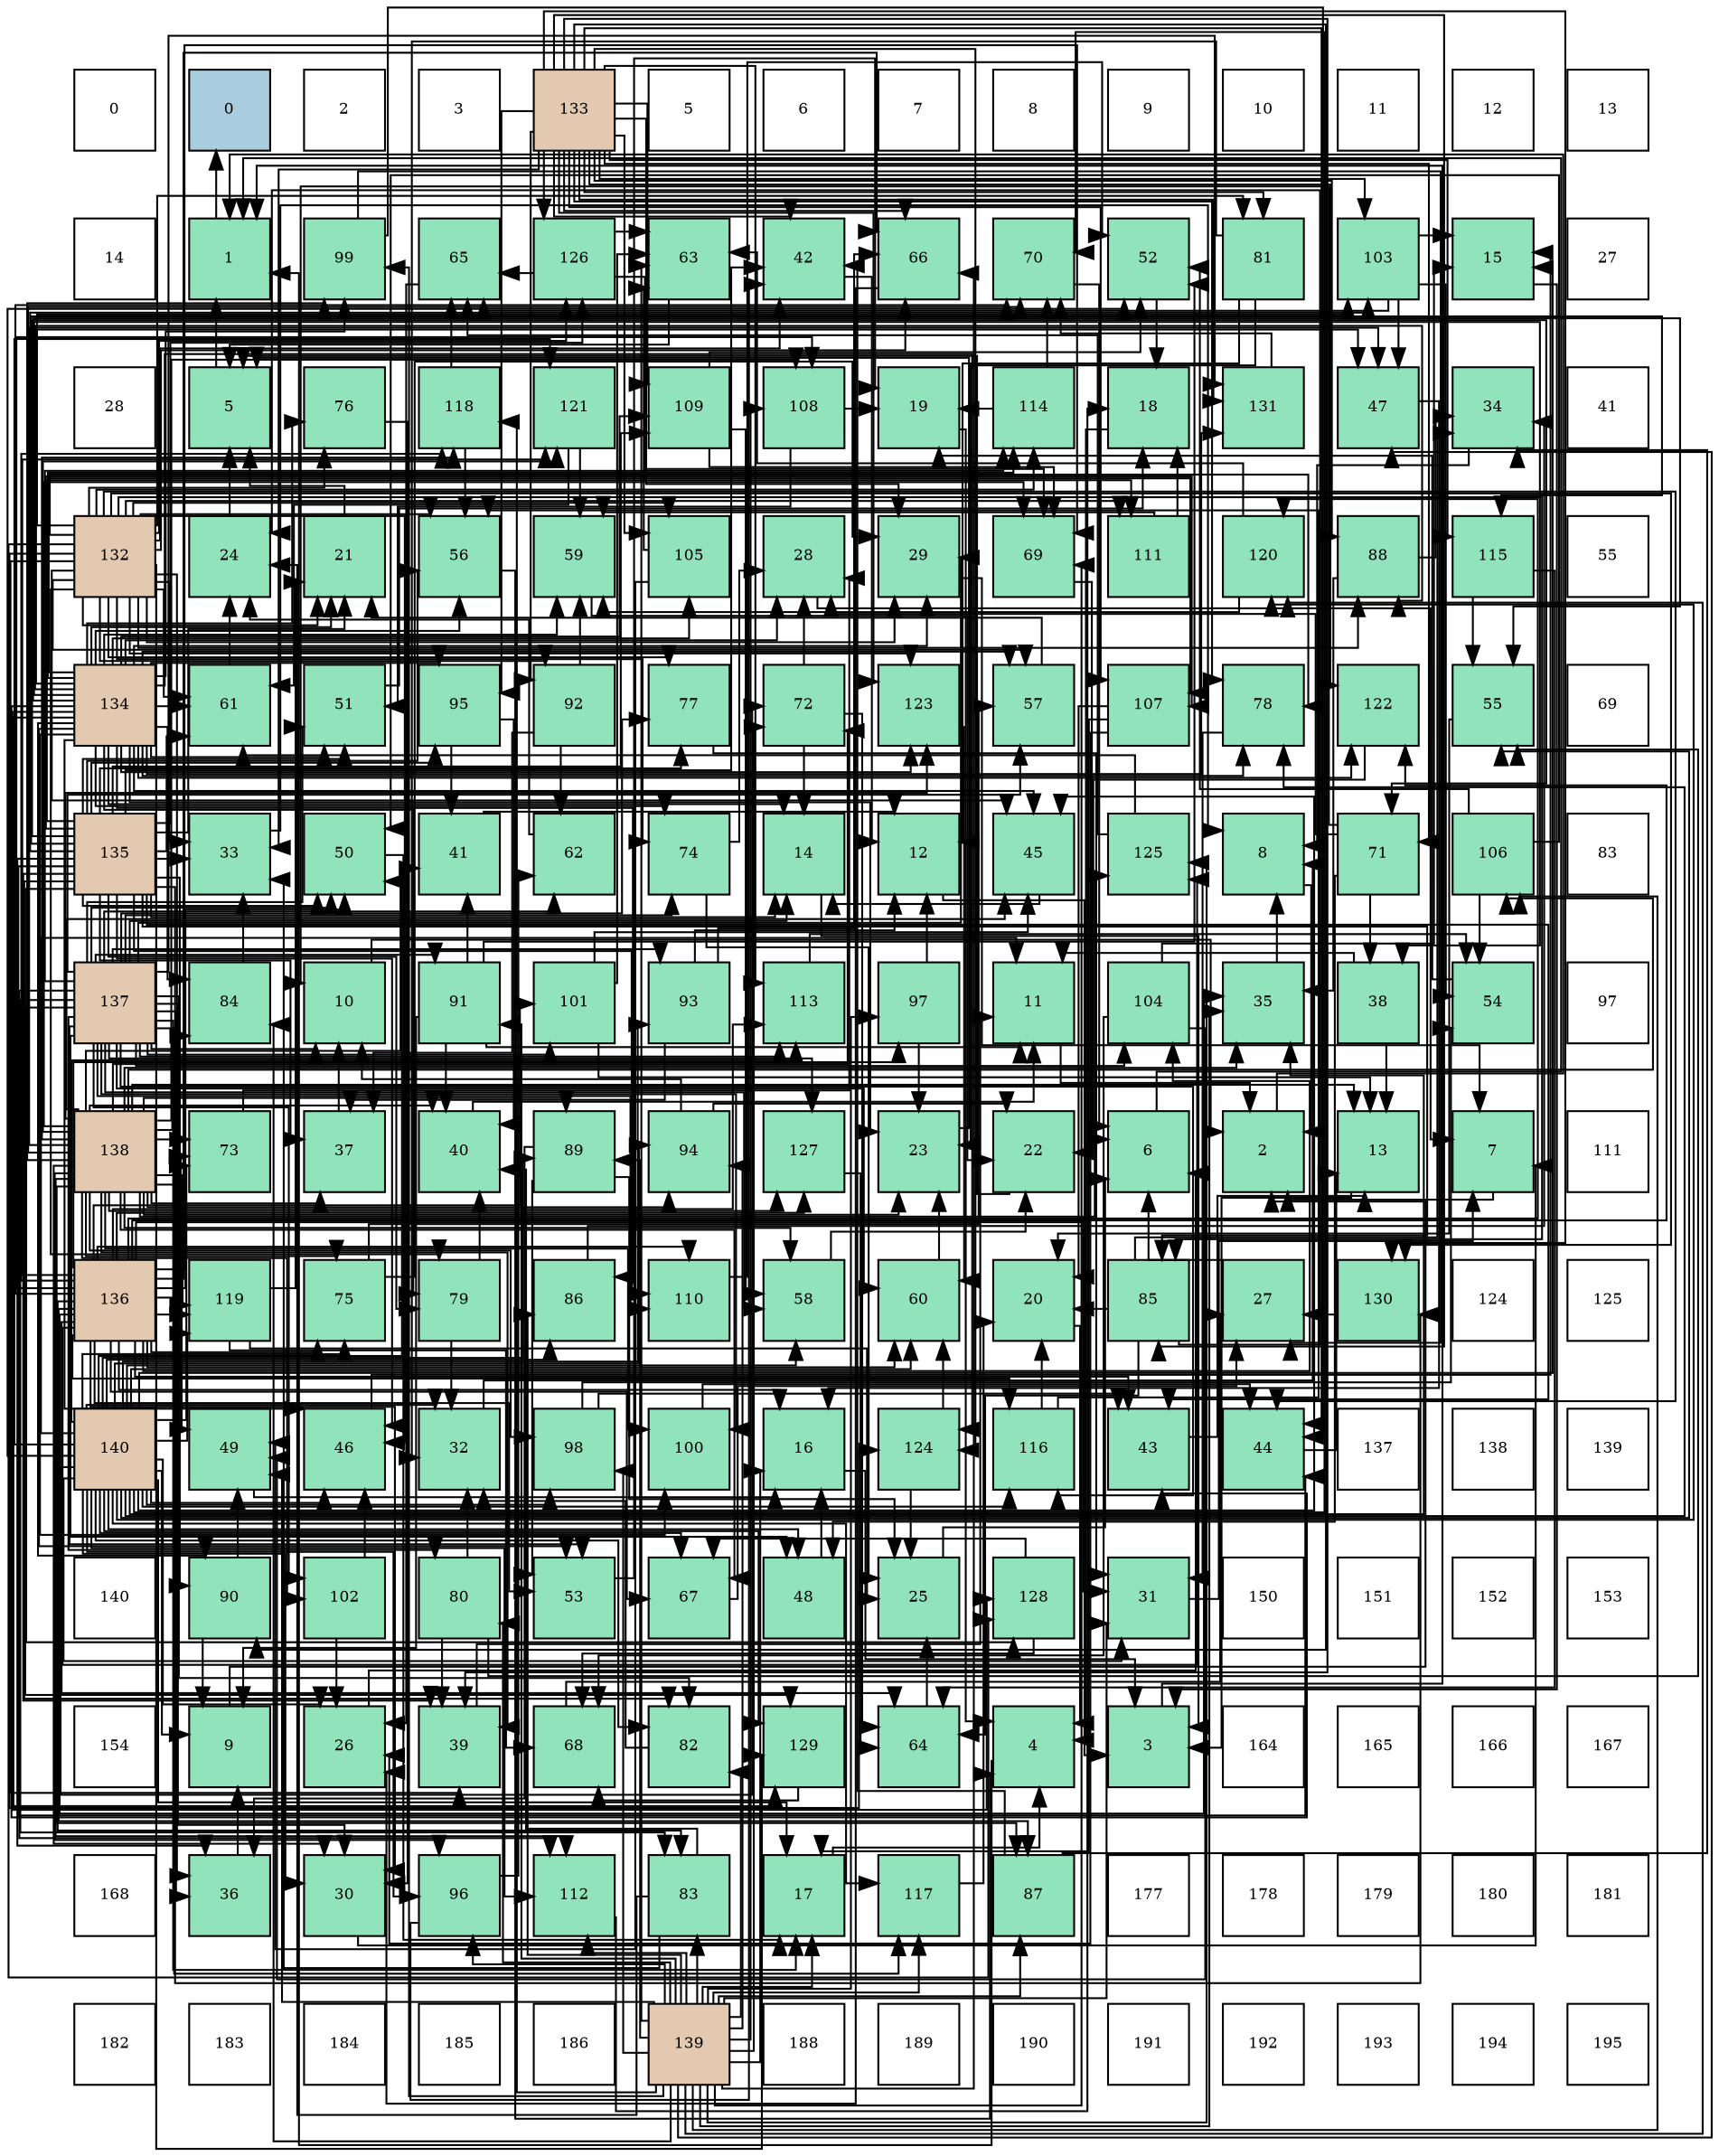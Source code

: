 digraph layout{
 rankdir=TB;
 splines=ortho;
 node [style=filled shape=square fixedsize=true width=0.6];
0[label="0", fontsize=8, fillcolor="#ffffff"];
1[label="0", fontsize=8, fillcolor="#a9ccde"];
2[label="2", fontsize=8, fillcolor="#ffffff"];
3[label="3", fontsize=8, fillcolor="#ffffff"];
4[label="133", fontsize=8, fillcolor="#e3c9af"];
5[label="5", fontsize=8, fillcolor="#ffffff"];
6[label="6", fontsize=8, fillcolor="#ffffff"];
7[label="7", fontsize=8, fillcolor="#ffffff"];
8[label="8", fontsize=8, fillcolor="#ffffff"];
9[label="9", fontsize=8, fillcolor="#ffffff"];
10[label="10", fontsize=8, fillcolor="#ffffff"];
11[label="11", fontsize=8, fillcolor="#ffffff"];
12[label="12", fontsize=8, fillcolor="#ffffff"];
13[label="13", fontsize=8, fillcolor="#ffffff"];
14[label="14", fontsize=8, fillcolor="#ffffff"];
15[label="1", fontsize=8, fillcolor="#91e3bb"];
16[label="99", fontsize=8, fillcolor="#91e3bb"];
17[label="65", fontsize=8, fillcolor="#91e3bb"];
18[label="126", fontsize=8, fillcolor="#91e3bb"];
19[label="63", fontsize=8, fillcolor="#91e3bb"];
20[label="42", fontsize=8, fillcolor="#91e3bb"];
21[label="66", fontsize=8, fillcolor="#91e3bb"];
22[label="70", fontsize=8, fillcolor="#91e3bb"];
23[label="52", fontsize=8, fillcolor="#91e3bb"];
24[label="81", fontsize=8, fillcolor="#91e3bb"];
25[label="103", fontsize=8, fillcolor="#91e3bb"];
26[label="15", fontsize=8, fillcolor="#91e3bb"];
27[label="27", fontsize=8, fillcolor="#ffffff"];
28[label="28", fontsize=8, fillcolor="#ffffff"];
29[label="5", fontsize=8, fillcolor="#91e3bb"];
30[label="76", fontsize=8, fillcolor="#91e3bb"];
31[label="118", fontsize=8, fillcolor="#91e3bb"];
32[label="121", fontsize=8, fillcolor="#91e3bb"];
33[label="109", fontsize=8, fillcolor="#91e3bb"];
34[label="108", fontsize=8, fillcolor="#91e3bb"];
35[label="19", fontsize=8, fillcolor="#91e3bb"];
36[label="114", fontsize=8, fillcolor="#91e3bb"];
37[label="18", fontsize=8, fillcolor="#91e3bb"];
38[label="131", fontsize=8, fillcolor="#91e3bb"];
39[label="47", fontsize=8, fillcolor="#91e3bb"];
40[label="34", fontsize=8, fillcolor="#91e3bb"];
41[label="41", fontsize=8, fillcolor="#ffffff"];
42[label="132", fontsize=8, fillcolor="#e3c9af"];
43[label="24", fontsize=8, fillcolor="#91e3bb"];
44[label="21", fontsize=8, fillcolor="#91e3bb"];
45[label="56", fontsize=8, fillcolor="#91e3bb"];
46[label="59", fontsize=8, fillcolor="#91e3bb"];
47[label="105", fontsize=8, fillcolor="#91e3bb"];
48[label="28", fontsize=8, fillcolor="#91e3bb"];
49[label="29", fontsize=8, fillcolor="#91e3bb"];
50[label="69", fontsize=8, fillcolor="#91e3bb"];
51[label="111", fontsize=8, fillcolor="#91e3bb"];
52[label="120", fontsize=8, fillcolor="#91e3bb"];
53[label="88", fontsize=8, fillcolor="#91e3bb"];
54[label="115", fontsize=8, fillcolor="#91e3bb"];
55[label="55", fontsize=8, fillcolor="#ffffff"];
56[label="134", fontsize=8, fillcolor="#e3c9af"];
57[label="61", fontsize=8, fillcolor="#91e3bb"];
58[label="51", fontsize=8, fillcolor="#91e3bb"];
59[label="95", fontsize=8, fillcolor="#91e3bb"];
60[label="92", fontsize=8, fillcolor="#91e3bb"];
61[label="77", fontsize=8, fillcolor="#91e3bb"];
62[label="72", fontsize=8, fillcolor="#91e3bb"];
63[label="123", fontsize=8, fillcolor="#91e3bb"];
64[label="57", fontsize=8, fillcolor="#91e3bb"];
65[label="107", fontsize=8, fillcolor="#91e3bb"];
66[label="78", fontsize=8, fillcolor="#91e3bb"];
67[label="122", fontsize=8, fillcolor="#91e3bb"];
68[label="55", fontsize=8, fillcolor="#91e3bb"];
69[label="69", fontsize=8, fillcolor="#ffffff"];
70[label="135", fontsize=8, fillcolor="#e3c9af"];
71[label="33", fontsize=8, fillcolor="#91e3bb"];
72[label="50", fontsize=8, fillcolor="#91e3bb"];
73[label="41", fontsize=8, fillcolor="#91e3bb"];
74[label="62", fontsize=8, fillcolor="#91e3bb"];
75[label="74", fontsize=8, fillcolor="#91e3bb"];
76[label="14", fontsize=8, fillcolor="#91e3bb"];
77[label="12", fontsize=8, fillcolor="#91e3bb"];
78[label="45", fontsize=8, fillcolor="#91e3bb"];
79[label="125", fontsize=8, fillcolor="#91e3bb"];
80[label="8", fontsize=8, fillcolor="#91e3bb"];
81[label="71", fontsize=8, fillcolor="#91e3bb"];
82[label="106", fontsize=8, fillcolor="#91e3bb"];
83[label="83", fontsize=8, fillcolor="#ffffff"];
84[label="137", fontsize=8, fillcolor="#e3c9af"];
85[label="84", fontsize=8, fillcolor="#91e3bb"];
86[label="10", fontsize=8, fillcolor="#91e3bb"];
87[label="91", fontsize=8, fillcolor="#91e3bb"];
88[label="101", fontsize=8, fillcolor="#91e3bb"];
89[label="93", fontsize=8, fillcolor="#91e3bb"];
90[label="113", fontsize=8, fillcolor="#91e3bb"];
91[label="97", fontsize=8, fillcolor="#91e3bb"];
92[label="11", fontsize=8, fillcolor="#91e3bb"];
93[label="104", fontsize=8, fillcolor="#91e3bb"];
94[label="35", fontsize=8, fillcolor="#91e3bb"];
95[label="38", fontsize=8, fillcolor="#91e3bb"];
96[label="54", fontsize=8, fillcolor="#91e3bb"];
97[label="97", fontsize=8, fillcolor="#ffffff"];
98[label="138", fontsize=8, fillcolor="#e3c9af"];
99[label="73", fontsize=8, fillcolor="#91e3bb"];
100[label="37", fontsize=8, fillcolor="#91e3bb"];
101[label="40", fontsize=8, fillcolor="#91e3bb"];
102[label="89", fontsize=8, fillcolor="#91e3bb"];
103[label="94", fontsize=8, fillcolor="#91e3bb"];
104[label="127", fontsize=8, fillcolor="#91e3bb"];
105[label="23", fontsize=8, fillcolor="#91e3bb"];
106[label="22", fontsize=8, fillcolor="#91e3bb"];
107[label="6", fontsize=8, fillcolor="#91e3bb"];
108[label="2", fontsize=8, fillcolor="#91e3bb"];
109[label="13", fontsize=8, fillcolor="#91e3bb"];
110[label="7", fontsize=8, fillcolor="#91e3bb"];
111[label="111", fontsize=8, fillcolor="#ffffff"];
112[label="136", fontsize=8, fillcolor="#e3c9af"];
113[label="119", fontsize=8, fillcolor="#91e3bb"];
114[label="75", fontsize=8, fillcolor="#91e3bb"];
115[label="79", fontsize=8, fillcolor="#91e3bb"];
116[label="86", fontsize=8, fillcolor="#91e3bb"];
117[label="110", fontsize=8, fillcolor="#91e3bb"];
118[label="58", fontsize=8, fillcolor="#91e3bb"];
119[label="60", fontsize=8, fillcolor="#91e3bb"];
120[label="20", fontsize=8, fillcolor="#91e3bb"];
121[label="85", fontsize=8, fillcolor="#91e3bb"];
122[label="27", fontsize=8, fillcolor="#91e3bb"];
123[label="130", fontsize=8, fillcolor="#91e3bb"];
124[label="124", fontsize=8, fillcolor="#ffffff"];
125[label="125", fontsize=8, fillcolor="#ffffff"];
126[label="140", fontsize=8, fillcolor="#e3c9af"];
127[label="49", fontsize=8, fillcolor="#91e3bb"];
128[label="46", fontsize=8, fillcolor="#91e3bb"];
129[label="32", fontsize=8, fillcolor="#91e3bb"];
130[label="98", fontsize=8, fillcolor="#91e3bb"];
131[label="100", fontsize=8, fillcolor="#91e3bb"];
132[label="16", fontsize=8, fillcolor="#91e3bb"];
133[label="124", fontsize=8, fillcolor="#91e3bb"];
134[label="116", fontsize=8, fillcolor="#91e3bb"];
135[label="43", fontsize=8, fillcolor="#91e3bb"];
136[label="44", fontsize=8, fillcolor="#91e3bb"];
137[label="137", fontsize=8, fillcolor="#ffffff"];
138[label="138", fontsize=8, fillcolor="#ffffff"];
139[label="139", fontsize=8, fillcolor="#ffffff"];
140[label="140", fontsize=8, fillcolor="#ffffff"];
141[label="90", fontsize=8, fillcolor="#91e3bb"];
142[label="102", fontsize=8, fillcolor="#91e3bb"];
143[label="80", fontsize=8, fillcolor="#91e3bb"];
144[label="53", fontsize=8, fillcolor="#91e3bb"];
145[label="67", fontsize=8, fillcolor="#91e3bb"];
146[label="48", fontsize=8, fillcolor="#91e3bb"];
147[label="25", fontsize=8, fillcolor="#91e3bb"];
148[label="128", fontsize=8, fillcolor="#91e3bb"];
149[label="31", fontsize=8, fillcolor="#91e3bb"];
150[label="150", fontsize=8, fillcolor="#ffffff"];
151[label="151", fontsize=8, fillcolor="#ffffff"];
152[label="152", fontsize=8, fillcolor="#ffffff"];
153[label="153", fontsize=8, fillcolor="#ffffff"];
154[label="154", fontsize=8, fillcolor="#ffffff"];
155[label="9", fontsize=8, fillcolor="#91e3bb"];
156[label="26", fontsize=8, fillcolor="#91e3bb"];
157[label="39", fontsize=8, fillcolor="#91e3bb"];
158[label="68", fontsize=8, fillcolor="#91e3bb"];
159[label="82", fontsize=8, fillcolor="#91e3bb"];
160[label="129", fontsize=8, fillcolor="#91e3bb"];
161[label="64", fontsize=8, fillcolor="#91e3bb"];
162[label="4", fontsize=8, fillcolor="#91e3bb"];
163[label="3", fontsize=8, fillcolor="#91e3bb"];
164[label="164", fontsize=8, fillcolor="#ffffff"];
165[label="165", fontsize=8, fillcolor="#ffffff"];
166[label="166", fontsize=8, fillcolor="#ffffff"];
167[label="167", fontsize=8, fillcolor="#ffffff"];
168[label="168", fontsize=8, fillcolor="#ffffff"];
169[label="36", fontsize=8, fillcolor="#91e3bb"];
170[label="30", fontsize=8, fillcolor="#91e3bb"];
171[label="96", fontsize=8, fillcolor="#91e3bb"];
172[label="112", fontsize=8, fillcolor="#91e3bb"];
173[label="83", fontsize=8, fillcolor="#91e3bb"];
174[label="17", fontsize=8, fillcolor="#91e3bb"];
175[label="117", fontsize=8, fillcolor="#91e3bb"];
176[label="87", fontsize=8, fillcolor="#91e3bb"];
177[label="177", fontsize=8, fillcolor="#ffffff"];
178[label="178", fontsize=8, fillcolor="#ffffff"];
179[label="179", fontsize=8, fillcolor="#ffffff"];
180[label="180", fontsize=8, fillcolor="#ffffff"];
181[label="181", fontsize=8, fillcolor="#ffffff"];
182[label="182", fontsize=8, fillcolor="#ffffff"];
183[label="183", fontsize=8, fillcolor="#ffffff"];
184[label="184", fontsize=8, fillcolor="#ffffff"];
185[label="185", fontsize=8, fillcolor="#ffffff"];
186[label="186", fontsize=8, fillcolor="#ffffff"];
187[label="139", fontsize=8, fillcolor="#e3c9af"];
188[label="188", fontsize=8, fillcolor="#ffffff"];
189[label="189", fontsize=8, fillcolor="#ffffff"];
190[label="190", fontsize=8, fillcolor="#ffffff"];
191[label="191", fontsize=8, fillcolor="#ffffff"];
192[label="192", fontsize=8, fillcolor="#ffffff"];
193[label="193", fontsize=8, fillcolor="#ffffff"];
194[label="194", fontsize=8, fillcolor="#ffffff"];
195[label="195", fontsize=8, fillcolor="#ffffff"];
edge [constraint=false, style=vis];15 -> 1;
108 -> 15;
163 -> 15;
162 -> 15;
29 -> 15;
107 -> 15;
110 -> 108;
80 -> 108;
155 -> 108;
86 -> 108;
92 -> 108;
77 -> 163;
109 -> 163;
76 -> 163;
26 -> 163;
132 -> 163;
174 -> 162;
37 -> 162;
35 -> 162;
120 -> 162;
44 -> 29;
106 -> 29;
105 -> 29;
43 -> 29;
147 -> 107;
156 -> 107;
122 -> 107;
48 -> 110;
49 -> 110;
170 -> 110;
149 -> 110;
129 -> 80;
71 -> 80;
40 -> 80;
94 -> 80;
169 -> 155;
100 -> 86;
95 -> 92;
95 -> 109;
157 -> 92;
101 -> 92;
73 -> 77;
20 -> 77;
135 -> 109;
136 -> 109;
78 -> 76;
128 -> 26;
39 -> 132;
146 -> 132;
127 -> 132;
72 -> 174;
58 -> 37;
23 -> 37;
144 -> 35;
96 -> 35;
68 -> 120;
45 -> 162;
64 -> 44;
118 -> 106;
46 -> 106;
119 -> 105;
57 -> 43;
74 -> 43;
19 -> 29;
161 -> 147;
17 -> 156;
21 -> 156;
145 -> 122;
158 -> 122;
50 -> 107;
22 -> 107;
81 -> 86;
81 -> 48;
81 -> 95;
81 -> 146;
62 -> 76;
62 -> 48;
62 -> 161;
99 -> 48;
75 -> 147;
75 -> 48;
114 -> 49;
114 -> 64;
30 -> 170;
61 -> 149;
66 -> 149;
115 -> 129;
115 -> 101;
143 -> 129;
143 -> 157;
143 -> 68;
24 -> 77;
24 -> 105;
24 -> 129;
159 -> 129;
173 -> 43;
173 -> 71;
173 -> 101;
85 -> 71;
121 -> 120;
121 -> 43;
121 -> 40;
121 -> 161;
116 -> 40;
176 -> 40;
176 -> 20;
53 -> 40;
53 -> 94;
102 -> 147;
102 -> 169;
102 -> 144;
141 -> 155;
141 -> 127;
87 -> 155;
87 -> 92;
87 -> 101;
87 -> 73;
87 -> 23;
60 -> 100;
60 -> 46;
60 -> 74;
89 -> 77;
89 -> 100;
89 -> 21;
103 -> 86;
103 -> 106;
59 -> 101;
59 -> 73;
171 -> 20;
171 -> 74;
91 -> 77;
91 -> 105;
130 -> 135;
130 -> 96;
16 -> 122;
16 -> 136;
131 -> 136;
88 -> 109;
88 -> 78;
88 -> 19;
142 -> 156;
142 -> 128;
25 -> 26;
25 -> 39;
25 -> 96;
25 -> 17;
93 -> 26;
93 -> 127;
93 -> 158;
47 -> 127;
47 -> 19;
82 -> 72;
82 -> 23;
82 -> 96;
65 -> 174;
65 -> 120;
65 -> 156;
34 -> 35;
34 -> 58;
33 -> 23;
33 -> 118;
33 -> 50;
117 -> 23;
51 -> 37;
51 -> 46;
172 -> 37;
90 -> 96;
36 -> 35;
36 -> 22;
54 -> 68;
54 -> 161;
134 -> 120;
134 -> 45;
175 -> 120;
31 -> 45;
31 -> 17;
113 -> 44;
113 -> 147;
113 -> 158;
52 -> 46;
52 -> 19;
32 -> 46;
32 -> 57;
67 -> 106;
63 -> 119;
133 -> 147;
133 -> 119;
79 -> 57;
79 -> 17;
18 -> 19;
18 -> 17;
18 -> 50;
104 -> 161;
148 -> 145;
148 -> 158;
160 -> 158;
123 -> 122;
38 -> 22;
42 -> 44;
42 -> 49;
42 -> 71;
42 -> 169;
42 -> 157;
42 -> 20;
42 -> 136;
42 -> 78;
42 -> 128;
42 -> 45;
42 -> 64;
42 -> 57;
42 -> 21;
42 -> 75;
42 -> 30;
42 -> 61;
42 -> 66;
42 -> 115;
42 -> 24;
42 -> 121;
42 -> 53;
42 -> 60;
42 -> 25;
42 -> 47;
42 -> 51;
42 -> 36;
42 -> 63;
42 -> 133;
42 -> 18;
42 -> 148;
42 -> 160;
42 -> 123;
4 -> 49;
4 -> 71;
4 -> 157;
4 -> 20;
4 -> 136;
4 -> 21;
4 -> 81;
4 -> 66;
4 -> 24;
4 -> 121;
4 -> 53;
4 -> 141;
4 -> 60;
4 -> 59;
4 -> 25;
4 -> 47;
4 -> 65;
4 -> 33;
4 -> 90;
4 -> 54;
4 -> 67;
4 -> 63;
4 -> 133;
4 -> 18;
4 -> 123;
4 -> 38;
56 -> 76;
56 -> 44;
56 -> 105;
56 -> 48;
56 -> 49;
56 -> 95;
56 -> 135;
56 -> 78;
56 -> 128;
56 -> 39;
56 -> 58;
56 -> 144;
56 -> 68;
56 -> 45;
56 -> 64;
56 -> 46;
56 -> 57;
56 -> 75;
56 -> 30;
56 -> 66;
56 -> 115;
56 -> 85;
56 -> 116;
56 -> 53;
56 -> 141;
56 -> 59;
56 -> 16;
56 -> 131;
56 -> 47;
56 -> 65;
56 -> 33;
56 -> 36;
56 -> 67;
56 -> 63;
56 -> 133;
56 -> 148;
56 -> 160;
56 -> 38;
70 -> 76;
70 -> 44;
70 -> 71;
70 -> 169;
70 -> 100;
70 -> 157;
70 -> 20;
70 -> 135;
70 -> 136;
70 -> 128;
70 -> 72;
70 -> 58;
70 -> 45;
70 -> 57;
70 -> 81;
70 -> 61;
70 -> 115;
70 -> 159;
70 -> 121;
70 -> 141;
70 -> 59;
70 -> 25;
70 -> 65;
70 -> 33;
70 -> 117;
70 -> 51;
70 -> 54;
70 -> 18;
70 -> 160;
70 -> 123;
112 -> 132;
112 -> 170;
112 -> 149;
112 -> 94;
112 -> 135;
112 -> 72;
112 -> 144;
112 -> 119;
112 -> 161;
112 -> 21;
112 -> 145;
112 -> 50;
112 -> 22;
112 -> 99;
112 -> 114;
112 -> 173;
112 -> 176;
112 -> 91;
112 -> 88;
112 -> 93;
112 -> 34;
112 -> 117;
112 -> 90;
112 -> 134;
112 -> 31;
112 -> 113;
112 -> 52;
112 -> 32;
112 -> 67;
112 -> 79;
112 -> 104;
84 -> 86;
84 -> 76;
84 -> 174;
84 -> 49;
84 -> 170;
84 -> 169;
84 -> 146;
84 -> 72;
84 -> 58;
84 -> 144;
84 -> 64;
84 -> 118;
84 -> 119;
84 -> 74;
84 -> 75;
84 -> 61;
84 -> 143;
84 -> 159;
84 -> 173;
84 -> 87;
84 -> 89;
84 -> 131;
84 -> 88;
84 -> 142;
84 -> 93;
84 -> 117;
84 -> 172;
84 -> 90;
84 -> 36;
84 -> 134;
84 -> 175;
84 -> 104;
84 -> 148;
84 -> 38;
98 -> 109;
98 -> 105;
98 -> 170;
98 -> 94;
98 -> 100;
98 -> 157;
98 -> 101;
98 -> 73;
98 -> 78;
98 -> 39;
98 -> 127;
98 -> 118;
98 -> 145;
98 -> 50;
98 -> 22;
98 -> 62;
98 -> 99;
98 -> 114;
98 -> 85;
98 -> 176;
98 -> 102;
98 -> 103;
98 -> 171;
98 -> 130;
98 -> 16;
98 -> 131;
98 -> 142;
98 -> 82;
98 -> 34;
98 -> 172;
98 -> 31;
98 -> 113;
98 -> 32;
98 -> 63;
98 -> 79;
98 -> 104;
187 -> 132;
187 -> 174;
187 -> 149;
187 -> 94;
187 -> 39;
187 -> 127;
187 -> 19;
187 -> 21;
187 -> 50;
187 -> 62;
187 -> 143;
187 -> 159;
187 -> 173;
187 -> 85;
187 -> 116;
187 -> 176;
187 -> 102;
187 -> 87;
187 -> 103;
187 -> 171;
187 -> 91;
187 -> 130;
187 -> 16;
187 -> 82;
187 -> 34;
187 -> 172;
187 -> 175;
187 -> 31;
187 -> 52;
187 -> 79;
126 -> 155;
126 -> 92;
126 -> 26;
126 -> 174;
126 -> 156;
126 -> 170;
126 -> 149;
126 -> 129;
126 -> 94;
126 -> 78;
126 -> 128;
126 -> 146;
126 -> 72;
126 -> 23;
126 -> 68;
126 -> 118;
126 -> 119;
126 -> 145;
126 -> 22;
126 -> 62;
126 -> 99;
126 -> 114;
126 -> 66;
126 -> 159;
126 -> 116;
126 -> 102;
126 -> 89;
126 -> 103;
126 -> 171;
126 -> 130;
126 -> 172;
126 -> 90;
126 -> 134;
126 -> 175;
126 -> 113;
126 -> 52;
126 -> 32;
126 -> 160;
edge [constraint=true, style=invis];
0 -> 14 -> 28 -> 42 -> 56 -> 70 -> 84 -> 98 -> 112 -> 126 -> 140 -> 154 -> 168 -> 182;
1 -> 15 -> 29 -> 43 -> 57 -> 71 -> 85 -> 99 -> 113 -> 127 -> 141 -> 155 -> 169 -> 183;
2 -> 16 -> 30 -> 44 -> 58 -> 72 -> 86 -> 100 -> 114 -> 128 -> 142 -> 156 -> 170 -> 184;
3 -> 17 -> 31 -> 45 -> 59 -> 73 -> 87 -> 101 -> 115 -> 129 -> 143 -> 157 -> 171 -> 185;
4 -> 18 -> 32 -> 46 -> 60 -> 74 -> 88 -> 102 -> 116 -> 130 -> 144 -> 158 -> 172 -> 186;
5 -> 19 -> 33 -> 47 -> 61 -> 75 -> 89 -> 103 -> 117 -> 131 -> 145 -> 159 -> 173 -> 187;
6 -> 20 -> 34 -> 48 -> 62 -> 76 -> 90 -> 104 -> 118 -> 132 -> 146 -> 160 -> 174 -> 188;
7 -> 21 -> 35 -> 49 -> 63 -> 77 -> 91 -> 105 -> 119 -> 133 -> 147 -> 161 -> 175 -> 189;
8 -> 22 -> 36 -> 50 -> 64 -> 78 -> 92 -> 106 -> 120 -> 134 -> 148 -> 162 -> 176 -> 190;
9 -> 23 -> 37 -> 51 -> 65 -> 79 -> 93 -> 107 -> 121 -> 135 -> 149 -> 163 -> 177 -> 191;
10 -> 24 -> 38 -> 52 -> 66 -> 80 -> 94 -> 108 -> 122 -> 136 -> 150 -> 164 -> 178 -> 192;
11 -> 25 -> 39 -> 53 -> 67 -> 81 -> 95 -> 109 -> 123 -> 137 -> 151 -> 165 -> 179 -> 193;
12 -> 26 -> 40 -> 54 -> 68 -> 82 -> 96 -> 110 -> 124 -> 138 -> 152 -> 166 -> 180 -> 194;
13 -> 27 -> 41 -> 55 -> 69 -> 83 -> 97 -> 111 -> 125 -> 139 -> 153 -> 167 -> 181 -> 195;
rank = same {0 -> 1 -> 2 -> 3 -> 4 -> 5 -> 6 -> 7 -> 8 -> 9 -> 10 -> 11 -> 12 -> 13};
rank = same {14 -> 15 -> 16 -> 17 -> 18 -> 19 -> 20 -> 21 -> 22 -> 23 -> 24 -> 25 -> 26 -> 27};
rank = same {28 -> 29 -> 30 -> 31 -> 32 -> 33 -> 34 -> 35 -> 36 -> 37 -> 38 -> 39 -> 40 -> 41};
rank = same {42 -> 43 -> 44 -> 45 -> 46 -> 47 -> 48 -> 49 -> 50 -> 51 -> 52 -> 53 -> 54 -> 55};
rank = same {56 -> 57 -> 58 -> 59 -> 60 -> 61 -> 62 -> 63 -> 64 -> 65 -> 66 -> 67 -> 68 -> 69};
rank = same {70 -> 71 -> 72 -> 73 -> 74 -> 75 -> 76 -> 77 -> 78 -> 79 -> 80 -> 81 -> 82 -> 83};
rank = same {84 -> 85 -> 86 -> 87 -> 88 -> 89 -> 90 -> 91 -> 92 -> 93 -> 94 -> 95 -> 96 -> 97};
rank = same {98 -> 99 -> 100 -> 101 -> 102 -> 103 -> 104 -> 105 -> 106 -> 107 -> 108 -> 109 -> 110 -> 111};
rank = same {112 -> 113 -> 114 -> 115 -> 116 -> 117 -> 118 -> 119 -> 120 -> 121 -> 122 -> 123 -> 124 -> 125};
rank = same {126 -> 127 -> 128 -> 129 -> 130 -> 131 -> 132 -> 133 -> 134 -> 135 -> 136 -> 137 -> 138 -> 139};
rank = same {140 -> 141 -> 142 -> 143 -> 144 -> 145 -> 146 -> 147 -> 148 -> 149 -> 150 -> 151 -> 152 -> 153};
rank = same {154 -> 155 -> 156 -> 157 -> 158 -> 159 -> 160 -> 161 -> 162 -> 163 -> 164 -> 165 -> 166 -> 167};
rank = same {168 -> 169 -> 170 -> 171 -> 172 -> 173 -> 174 -> 175 -> 176 -> 177 -> 178 -> 179 -> 180 -> 181};
rank = same {182 -> 183 -> 184 -> 185 -> 186 -> 187 -> 188 -> 189 -> 190 -> 191 -> 192 -> 193 -> 194 -> 195};
}